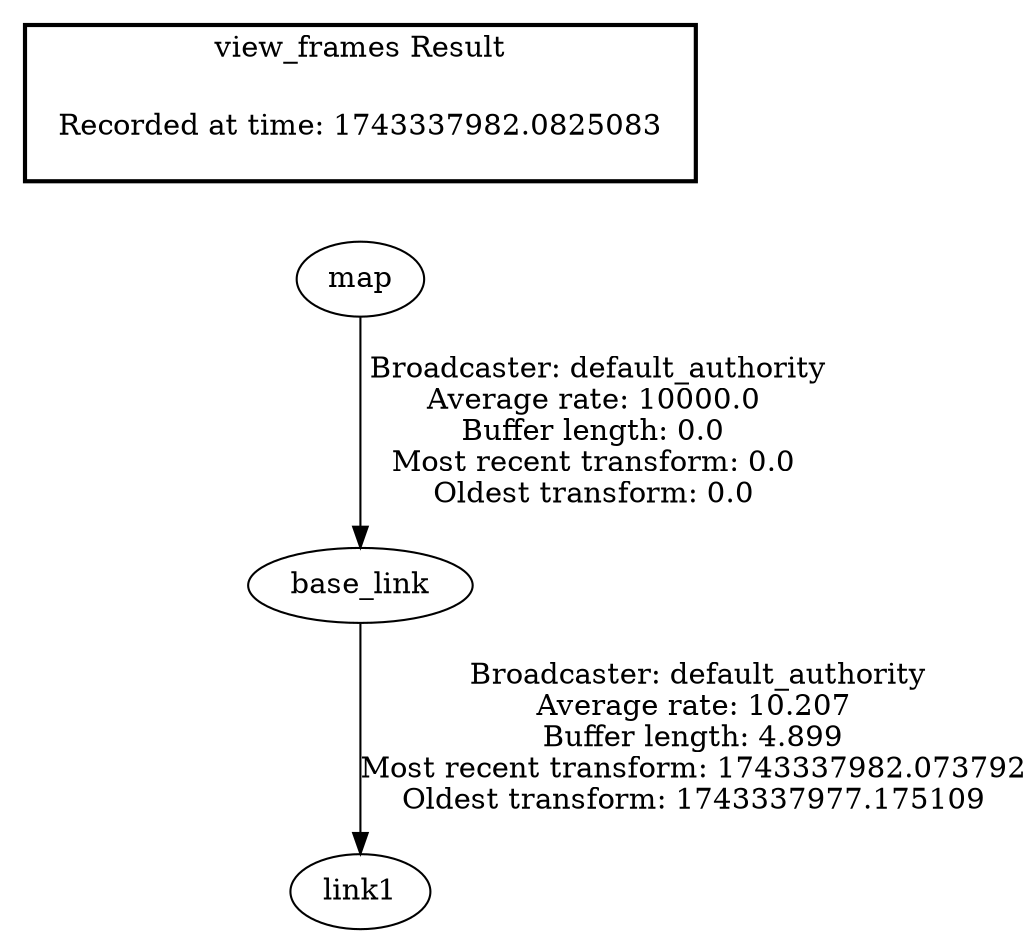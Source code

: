 digraph G {
"map" -> "base_link"[label=" Broadcaster: default_authority\nAverage rate: 10000.0\nBuffer length: 0.0\nMost recent transform: 0.0\nOldest transform: 0.0\n"];
"base_link" -> "link1"[label=" Broadcaster: default_authority\nAverage rate: 10.207\nBuffer length: 4.899\nMost recent transform: 1743337982.073792\nOldest transform: 1743337977.175109\n"];
edge [style=invis];
 subgraph cluster_legend { style=bold; color=black; label ="view_frames Result";
"Recorded at time: 1743337982.0825083"[ shape=plaintext ] ;
}->"map";
}